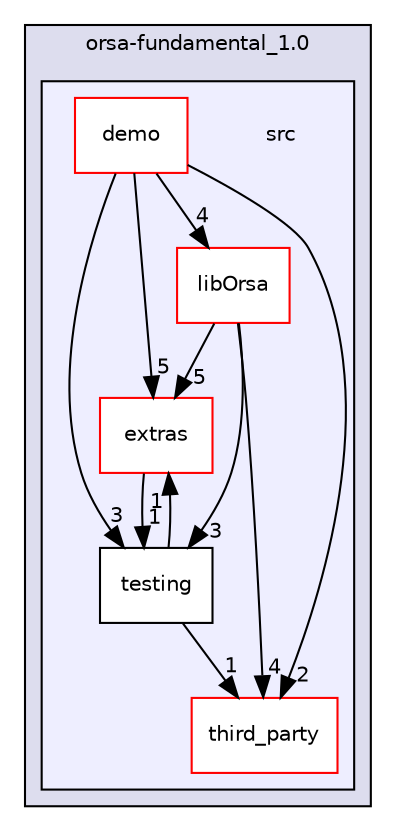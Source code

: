 digraph "src/third_party/orsa-fundamental_1.0/src" {
  compound=true
  node [ fontsize="10", fontname="Helvetica"];
  edge [ labelfontsize="10", labelfontname="Helvetica"];
  subgraph clusterdir_e4849f02626d60bad1434728acfd1445 {
    graph [ bgcolor="#ddddee", pencolor="black", label="orsa-fundamental_1.0" fontname="Helvetica", fontsize="10", URL="dir_e4849f02626d60bad1434728acfd1445.html"]
  subgraph clusterdir_54d8ad77591c48ad1d4550f250508655 {
    graph [ bgcolor="#eeeeff", pencolor="black", label="" URL="dir_54d8ad77591c48ad1d4550f250508655.html"];
    dir_54d8ad77591c48ad1d4550f250508655 [shape=plaintext label="src"];
    dir_5f0c210022b340d13ca348e93bc183f6 [shape=box label="demo" color="red" fillcolor="white" style="filled" URL="dir_5f0c210022b340d13ca348e93bc183f6.html"];
    dir_01fbf893a95991415cb660355a93b011 [shape=box label="extras" color="red" fillcolor="white" style="filled" URL="dir_01fbf893a95991415cb660355a93b011.html"];
    dir_71f19c5c742a2e99bd24c6f780db6125 [shape=box label="libOrsa" color="red" fillcolor="white" style="filled" URL="dir_71f19c5c742a2e99bd24c6f780db6125.html"];
    dir_d2857a8c39923ae6d1791e6162855108 [shape=box label="testing" color="black" fillcolor="white" style="filled" URL="dir_d2857a8c39923ae6d1791e6162855108.html"];
    dir_4a27f9e785ec53a1db7bb603f435ba9e [shape=box label="third_party" color="red" fillcolor="white" style="filled" URL="dir_4a27f9e785ec53a1db7bb603f435ba9e.html"];
  }
  }
  dir_71f19c5c742a2e99bd24c6f780db6125->dir_d2857a8c39923ae6d1791e6162855108 [headlabel="3", labeldistance=1.5 headhref="dir_000015_000022.html"];
  dir_71f19c5c742a2e99bd24c6f780db6125->dir_4a27f9e785ec53a1db7bb603f435ba9e [headlabel="4", labeldistance=1.5 headhref="dir_000015_000023.html"];
  dir_71f19c5c742a2e99bd24c6f780db6125->dir_01fbf893a95991415cb660355a93b011 [headlabel="5", labeldistance=1.5 headhref="dir_000015_000016.html"];
  dir_d2857a8c39923ae6d1791e6162855108->dir_4a27f9e785ec53a1db7bb603f435ba9e [headlabel="1", labeldistance=1.5 headhref="dir_000022_000023.html"];
  dir_d2857a8c39923ae6d1791e6162855108->dir_01fbf893a95991415cb660355a93b011 [headlabel="1", labeldistance=1.5 headhref="dir_000022_000016.html"];
  dir_5f0c210022b340d13ca348e93bc183f6->dir_71f19c5c742a2e99bd24c6f780db6125 [headlabel="4", labeldistance=1.5 headhref="dir_000013_000015.html"];
  dir_5f0c210022b340d13ca348e93bc183f6->dir_d2857a8c39923ae6d1791e6162855108 [headlabel="3", labeldistance=1.5 headhref="dir_000013_000022.html"];
  dir_5f0c210022b340d13ca348e93bc183f6->dir_4a27f9e785ec53a1db7bb603f435ba9e [headlabel="2", labeldistance=1.5 headhref="dir_000013_000023.html"];
  dir_5f0c210022b340d13ca348e93bc183f6->dir_01fbf893a95991415cb660355a93b011 [headlabel="5", labeldistance=1.5 headhref="dir_000013_000016.html"];
  dir_01fbf893a95991415cb660355a93b011->dir_d2857a8c39923ae6d1791e6162855108 [headlabel="1", labeldistance=1.5 headhref="dir_000016_000022.html"];
}
